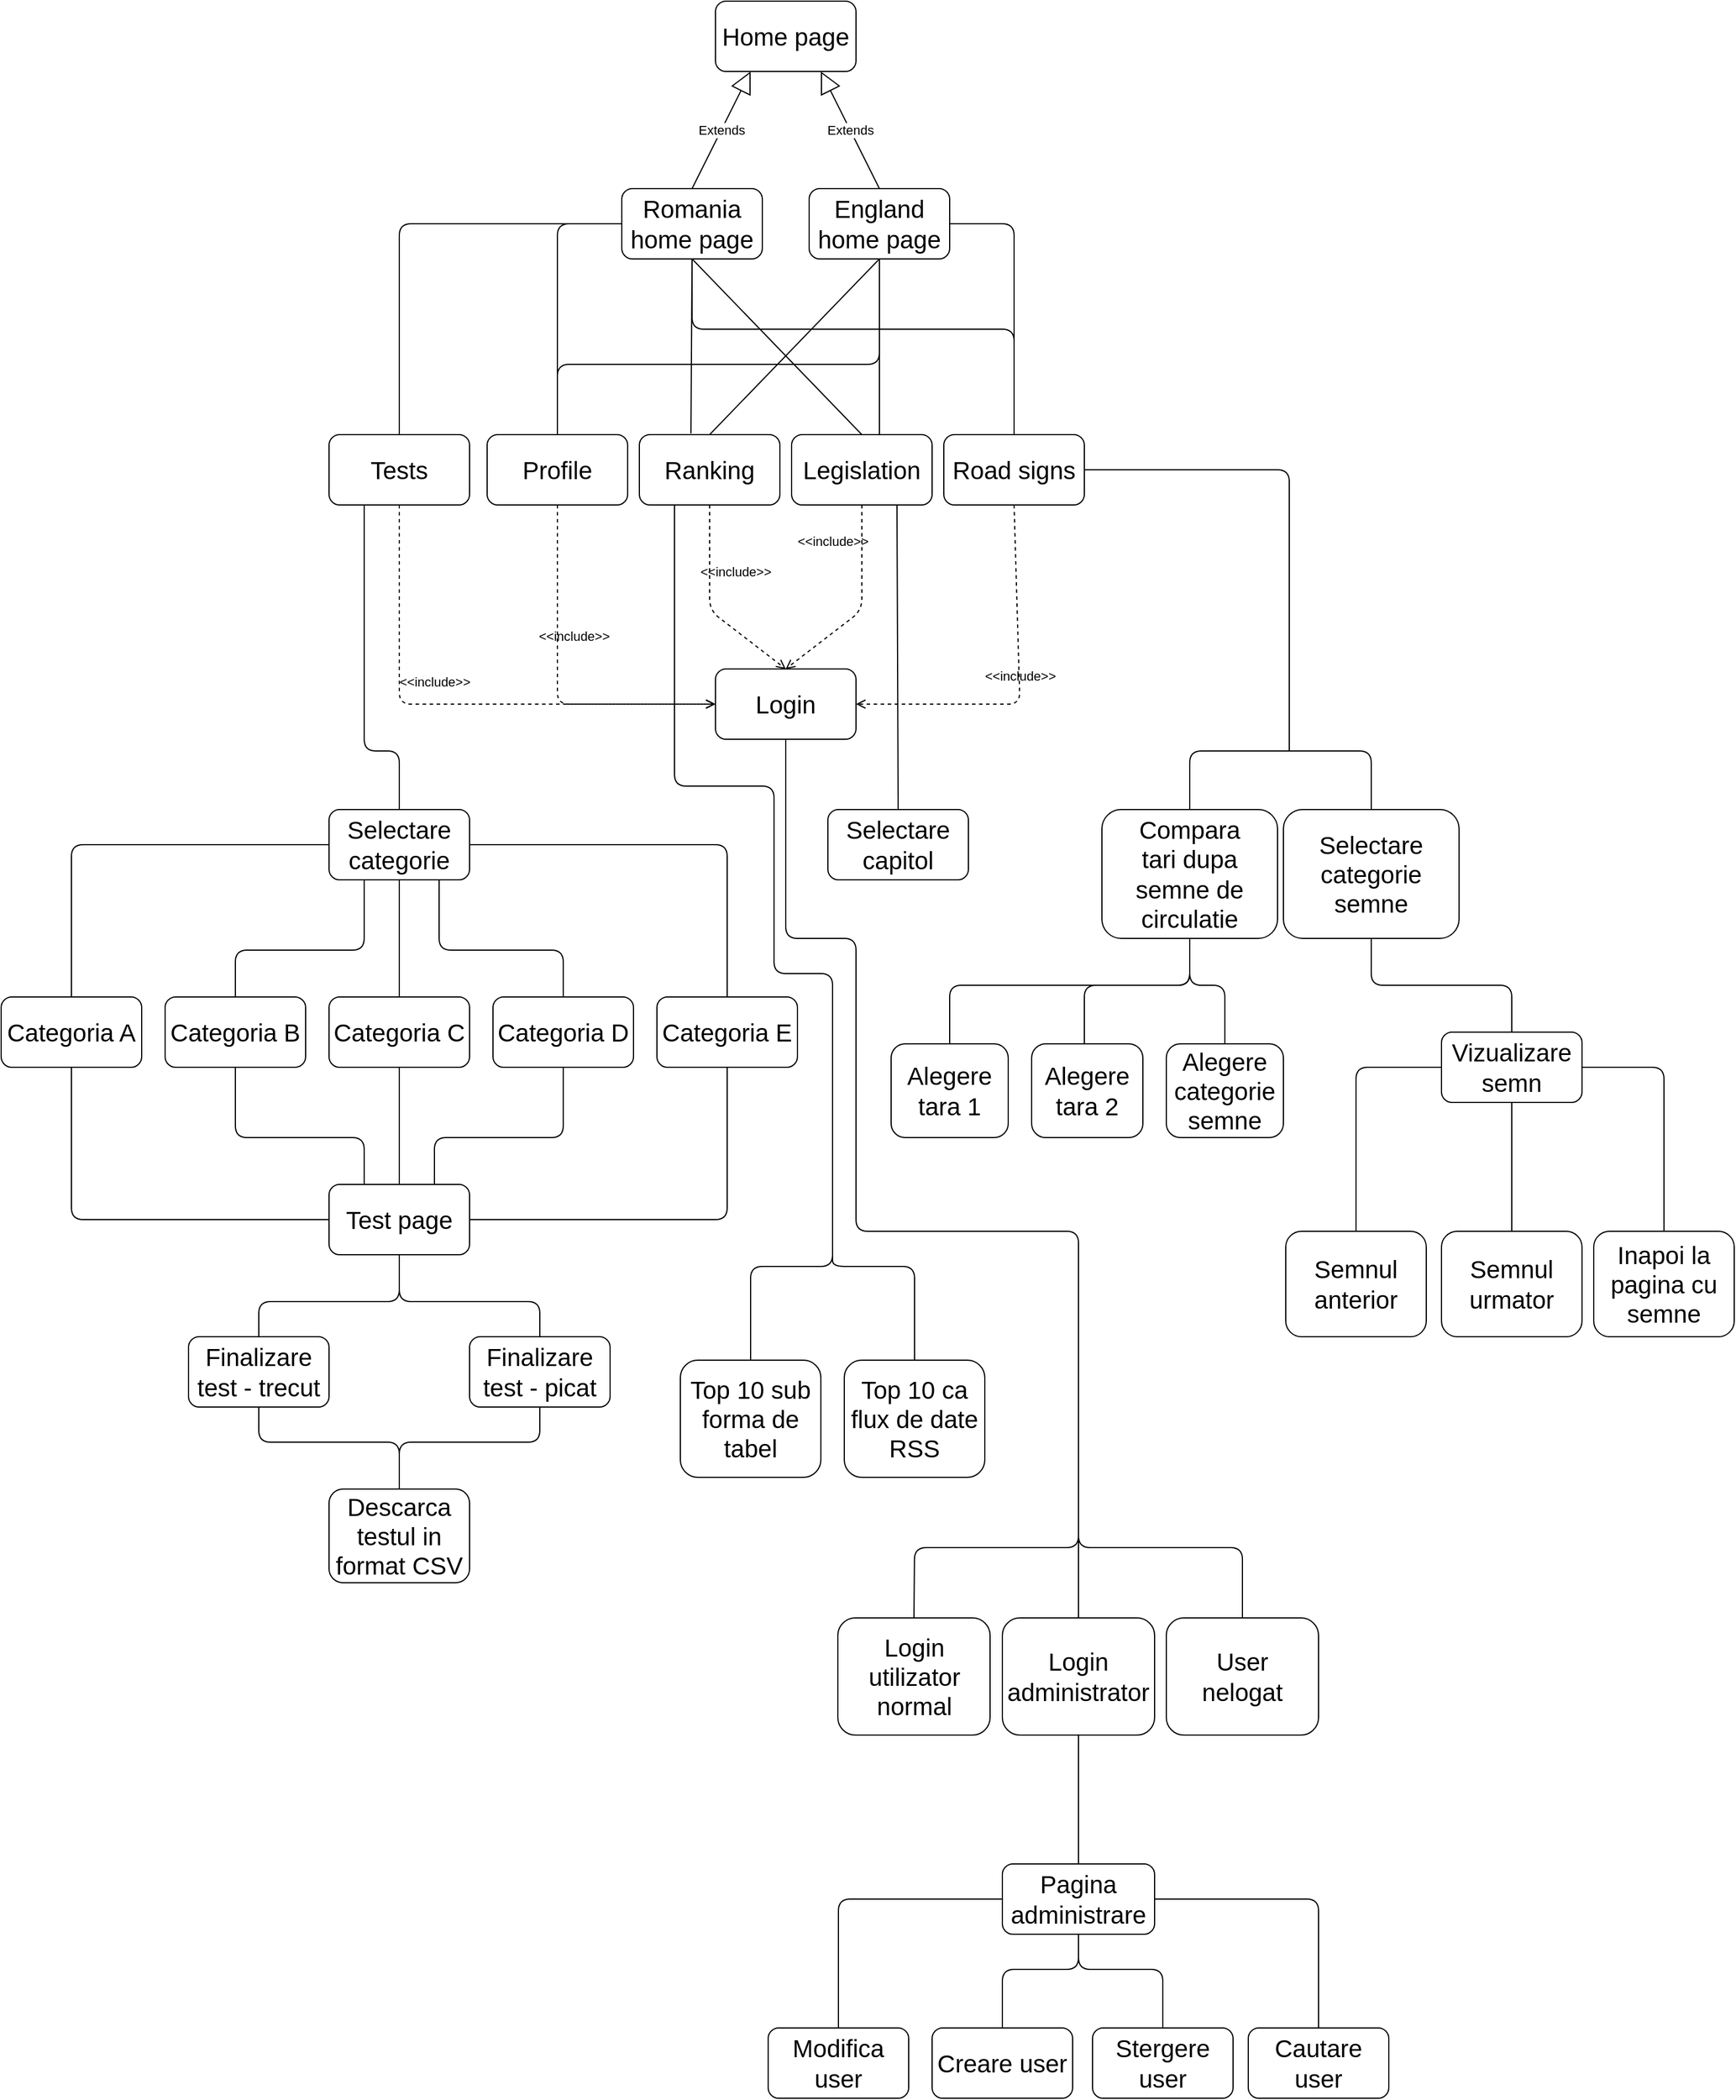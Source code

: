 <mxfile version="13.1.14" type="device"><diagram id="kh-dScv_nQ3Fodbb9dzJ" name="Page-1"><mxGraphModel dx="3671" dy="1426" grid="1" gridSize="10" guides="1" tooltips="1" connect="1" arrows="1" fold="1" page="1" pageScale="1" pageWidth="827" pageHeight="1169" math="0" shadow="0"><root><mxCell id="0"/><mxCell id="1" parent="0"/><mxCell id="z0OUiCu1soMq5mdRJ44N-1" value="&lt;font style=&quot;font-size: 21px&quot;&gt;Home page&lt;/font&gt;" style="rounded=1;whiteSpace=wrap;html=1;" vertex="1" parent="1"><mxGeometry x="340" y="360" width="120" height="60" as="geometry"/></mxCell><mxCell id="z0OUiCu1soMq5mdRJ44N-2" value="Extends" style="endArrow=block;endSize=16;endFill=0;html=1;entryX=0.25;entryY=1;entryDx=0;entryDy=0;" edge="1" parent="1" target="z0OUiCu1soMq5mdRJ44N-1"><mxGeometry width="160" relative="1" as="geometry"><mxPoint x="320" y="520" as="sourcePoint"/><mxPoint x="360" y="520" as="targetPoint"/></mxGeometry></mxCell><mxCell id="z0OUiCu1soMq5mdRJ44N-3" value="Extends" style="endArrow=block;endSize=16;endFill=0;html=1;entryX=0.75;entryY=1;entryDx=0;entryDy=0;" edge="1" parent="1" target="z0OUiCu1soMq5mdRJ44N-1"><mxGeometry width="160" relative="1" as="geometry"><mxPoint x="480" y="520" as="sourcePoint"/><mxPoint x="560" y="430" as="targetPoint"/></mxGeometry></mxCell><mxCell id="z0OUiCu1soMq5mdRJ44N-4" value="&lt;font style=&quot;font-size: 21px&quot;&gt;Romania home page&lt;/font&gt;" style="rounded=1;whiteSpace=wrap;html=1;" vertex="1" parent="1"><mxGeometry x="260" y="520" width="120" height="60" as="geometry"/></mxCell><mxCell id="z0OUiCu1soMq5mdRJ44N-5" value="&lt;span style=&quot;font-size: 21px&quot;&gt;England home page&lt;/span&gt;" style="rounded=1;whiteSpace=wrap;html=1;" vertex="1" parent="1"><mxGeometry x="420" y="520" width="120" height="60" as="geometry"/></mxCell><mxCell id="z0OUiCu1soMq5mdRJ44N-6" value="&lt;font style=&quot;font-size: 21px&quot;&gt;Legislation&lt;br&gt;&lt;/font&gt;" style="rounded=1;whiteSpace=wrap;html=1;" vertex="1" parent="1"><mxGeometry x="405" y="730" width="120" height="60" as="geometry"/></mxCell><mxCell id="z0OUiCu1soMq5mdRJ44N-7" value="&lt;font style=&quot;font-size: 21px&quot;&gt;Road signs&lt;br&gt;&lt;/font&gt;" style="rounded=1;whiteSpace=wrap;html=1;" vertex="1" parent="1"><mxGeometry x="535" y="730" width="120" height="60" as="geometry"/></mxCell><mxCell id="z0OUiCu1soMq5mdRJ44N-8" value="&lt;font style=&quot;font-size: 21px&quot;&gt;Tests&lt;br&gt;&lt;/font&gt;" style="rounded=1;whiteSpace=wrap;html=1;" vertex="1" parent="1"><mxGeometry x="10" y="730" width="120" height="60" as="geometry"/></mxCell><mxCell id="z0OUiCu1soMq5mdRJ44N-9" value="&lt;font style=&quot;font-size: 21px&quot;&gt;Ranking&lt;br&gt;&lt;/font&gt;" style="rounded=1;whiteSpace=wrap;html=1;" vertex="1" parent="1"><mxGeometry x="275" y="730" width="120" height="60" as="geometry"/></mxCell><mxCell id="z0OUiCu1soMq5mdRJ44N-10" value="&lt;font style=&quot;font-size: 21px&quot;&gt;Profile&lt;br&gt;&lt;/font&gt;" style="rounded=1;whiteSpace=wrap;html=1;" vertex="1" parent="1"><mxGeometry x="145" y="730" width="120" height="60" as="geometry"/></mxCell><mxCell id="z0OUiCu1soMq5mdRJ44N-11" value="" style="endArrow=none;html=1;exitX=0.367;exitY=-0.017;exitDx=0;exitDy=0;entryX=0.5;entryY=1;entryDx=0;entryDy=0;exitPerimeter=0;" edge="1" parent="1" source="z0OUiCu1soMq5mdRJ44N-9" target="z0OUiCu1soMq5mdRJ44N-4"><mxGeometry width="50" height="50" relative="1" as="geometry"><mxPoint x="390" y="620" as="sourcePoint"/><mxPoint x="440" y="570" as="targetPoint"/><Array as="points"/></mxGeometry></mxCell><mxCell id="z0OUiCu1soMq5mdRJ44N-12" value="" style="endArrow=none;html=1;exitX=0.5;exitY=0;exitDx=0;exitDy=0;entryX=0;entryY=0.5;entryDx=0;entryDy=0;" edge="1" parent="1" source="z0OUiCu1soMq5mdRJ44N-10" target="z0OUiCu1soMq5mdRJ44N-4"><mxGeometry width="50" height="50" relative="1" as="geometry"><mxPoint x="260" y="675" as="sourcePoint"/><mxPoint x="245" y="585" as="targetPoint"/><Array as="points"><mxPoint x="205" y="550"/></Array></mxGeometry></mxCell><mxCell id="z0OUiCu1soMq5mdRJ44N-13" value="" style="endArrow=none;html=1;exitX=0.5;exitY=0;exitDx=0;exitDy=0;entryX=0.5;entryY=1;entryDx=0;entryDy=0;" edge="1" parent="1" source="z0OUiCu1soMq5mdRJ44N-6" target="z0OUiCu1soMq5mdRJ44N-4"><mxGeometry width="50" height="50" relative="1" as="geometry"><mxPoint x="450" y="670" as="sourcePoint"/><mxPoint x="565" y="580" as="targetPoint"/></mxGeometry></mxCell><mxCell id="z0OUiCu1soMq5mdRJ44N-14" value="" style="endArrow=none;html=1;exitX=0.5;exitY=0;exitDx=0;exitDy=0;entryX=0.5;entryY=1;entryDx=0;entryDy=0;" edge="1" parent="1" source="z0OUiCu1soMq5mdRJ44N-7" target="z0OUiCu1soMq5mdRJ44N-4"><mxGeometry width="50" height="50" relative="1" as="geometry"><mxPoint x="505" y="660" as="sourcePoint"/><mxPoint x="360" y="570" as="targetPoint"/><Array as="points"><mxPoint x="595" y="640"/><mxPoint x="320" y="640"/></Array></mxGeometry></mxCell><mxCell id="z0OUiCu1soMq5mdRJ44N-15" value="" style="endArrow=none;html=1;exitX=0.5;exitY=0;exitDx=0;exitDy=0;entryX=1;entryY=0.5;entryDx=0;entryDy=0;" edge="1" parent="1" source="z0OUiCu1soMq5mdRJ44N-7" target="z0OUiCu1soMq5mdRJ44N-5"><mxGeometry width="50" height="50" relative="1" as="geometry"><mxPoint x="905" y="690" as="sourcePoint"/><mxPoint x="630" y="600" as="targetPoint"/><Array as="points"><mxPoint x="595" y="550"/></Array></mxGeometry></mxCell><mxCell id="z0OUiCu1soMq5mdRJ44N-16" value="" style="endArrow=none;html=1;entryX=0.5;entryY=1;entryDx=0;entryDy=0;" edge="1" parent="1" target="z0OUiCu1soMq5mdRJ44N-5"><mxGeometry width="50" height="50" relative="1" as="geometry"><mxPoint x="480" y="730" as="sourcePoint"/><mxPoint x="550" y="560" as="targetPoint"/></mxGeometry></mxCell><mxCell id="z0OUiCu1soMq5mdRJ44N-17" value="" style="endArrow=none;html=1;exitX=0.5;exitY=1;exitDx=0;exitDy=0;entryX=0.5;entryY=0;entryDx=0;entryDy=0;" edge="1" parent="1" source="z0OUiCu1soMq5mdRJ44N-5" target="z0OUiCu1soMq5mdRJ44N-9"><mxGeometry width="50" height="50" relative="1" as="geometry"><mxPoint x="640" y="660" as="sourcePoint"/><mxPoint x="655" y="570" as="targetPoint"/></mxGeometry></mxCell><mxCell id="z0OUiCu1soMq5mdRJ44N-18" value="" style="endArrow=none;html=1;exitX=0.5;exitY=1;exitDx=0;exitDy=0;entryX=0.5;entryY=0;entryDx=0;entryDy=0;" edge="1" parent="1" source="z0OUiCu1soMq5mdRJ44N-5" target="z0OUiCu1soMq5mdRJ44N-10"><mxGeometry width="50" height="50" relative="1" as="geometry"><mxPoint x="444.96" y="585" as="sourcePoint"/><mxPoint x="290" y="675" as="targetPoint"/><Array as="points"><mxPoint x="480" y="670"/><mxPoint x="205" y="670"/></Array></mxGeometry></mxCell><mxCell id="z0OUiCu1soMq5mdRJ44N-19" value="" style="endArrow=none;html=1;exitX=0.5;exitY=0;exitDx=0;exitDy=0;entryX=0;entryY=0.5;entryDx=0;entryDy=0;" edge="1" parent="1" source="z0OUiCu1soMq5mdRJ44N-8" target="z0OUiCu1soMq5mdRJ44N-4"><mxGeometry width="50" height="50" relative="1" as="geometry"><mxPoint x="390" y="520" as="sourcePoint"/><mxPoint x="440" y="470" as="targetPoint"/><Array as="points"><mxPoint x="70" y="550"/></Array></mxGeometry></mxCell><mxCell id="z0OUiCu1soMq5mdRJ44N-20" value="&amp;lt;&amp;lt;include&amp;gt;&amp;gt;" style="edgeStyle=none;html=1;endArrow=open;verticalAlign=bottom;dashed=1;labelBackgroundColor=none;exitX=0.5;exitY=1;exitDx=0;exitDy=0;entryX=0.5;entryY=0;entryDx=0;entryDy=0;" edge="1" parent="1" source="z0OUiCu1soMq5mdRJ44N-9" target="z0OUiCu1soMq5mdRJ44N-21"><mxGeometry x="-0.231" y="22" width="160" relative="1" as="geometry"><mxPoint x="300" y="1060" as="sourcePoint"/><mxPoint x="370" y="910" as="targetPoint"/><Array as="points"><mxPoint x="335" y="880"/></Array><mxPoint as="offset"/></mxGeometry></mxCell><mxCell id="z0OUiCu1soMq5mdRJ44N-21" value="&lt;font style=&quot;font-size: 21px&quot;&gt;Login&lt;br&gt;&lt;/font&gt;" style="rounded=1;whiteSpace=wrap;html=1;" vertex="1" parent="1"><mxGeometry x="340" y="930" width="120" height="60" as="geometry"/></mxCell><mxCell id="z0OUiCu1soMq5mdRJ44N-22" value="&amp;lt;&amp;lt;include&amp;gt;&amp;gt;" style="edgeStyle=none;html=1;endArrow=open;verticalAlign=bottom;dashed=1;labelBackgroundColor=none;exitX=0.5;exitY=1;exitDx=0;exitDy=0;entryX=0;entryY=0.5;entryDx=0;entryDy=0;" edge="1" parent="1" source="z0OUiCu1soMq5mdRJ44N-10" target="z0OUiCu1soMq5mdRJ44N-21"><mxGeometry x="-0.207" y="14" width="160" relative="1" as="geometry"><mxPoint x="250" y="800" as="sourcePoint"/><mxPoint x="370" y="920" as="targetPoint"/><Array as="points"><mxPoint x="205" y="960"/></Array><mxPoint as="offset"/></mxGeometry></mxCell><mxCell id="z0OUiCu1soMq5mdRJ44N-23" value="&amp;lt;&amp;lt;include&amp;gt;&amp;gt;" style="edgeStyle=none;html=1;endArrow=open;verticalAlign=bottom;dashed=1;labelBackgroundColor=none;exitX=0.5;exitY=1;exitDx=0;exitDy=0;entryX=0;entryY=0.5;entryDx=0;entryDy=0;" edge="1" parent="1" source="z0OUiCu1soMq5mdRJ44N-8" target="z0OUiCu1soMq5mdRJ44N-21"><mxGeometry x="-0.273" y="30" width="160" relative="1" as="geometry"><mxPoint x="110" y="800" as="sourcePoint"/><mxPoint x="175" y="930" as="targetPoint"/><Array as="points"><mxPoint x="70" y="960"/></Array><mxPoint as="offset"/></mxGeometry></mxCell><mxCell id="z0OUiCu1soMq5mdRJ44N-24" value="&amp;lt;&amp;lt;include&amp;gt;&amp;gt;" style="edgeStyle=none;html=1;endArrow=open;verticalAlign=bottom;dashed=1;labelBackgroundColor=none;exitX=0.5;exitY=1;exitDx=0;exitDy=0;entryX=0.5;entryY=0;entryDx=0;entryDy=0;" edge="1" parent="1" source="z0OUiCu1soMq5mdRJ44N-6" target="z0OUiCu1soMq5mdRJ44N-21"><mxGeometry x="0.046" y="-56" width="160" relative="1" as="geometry"><mxPoint x="470" y="790" as="sourcePoint"/><mxPoint x="535" y="920" as="targetPoint"/><Array as="points"><mxPoint x="465" y="880"/></Array><mxPoint x="9" y="-6" as="offset"/></mxGeometry></mxCell><mxCell id="z0OUiCu1soMq5mdRJ44N-25" value="&amp;lt;&amp;lt;include&amp;gt;&amp;gt;" style="edgeStyle=none;html=1;endArrow=open;verticalAlign=bottom;dashed=1;labelBackgroundColor=none;exitX=0.5;exitY=1;exitDx=0;exitDy=0;entryX=1;entryY=0.5;entryDx=0;entryDy=0;" edge="1" parent="1" source="z0OUiCu1soMq5mdRJ44N-7" target="z0OUiCu1soMq5mdRJ44N-21"><mxGeometry width="160" relative="1" as="geometry"><mxPoint x="610" y="790" as="sourcePoint"/><mxPoint x="675" y="920" as="targetPoint"/><Array as="points"><mxPoint x="600" y="960"/></Array></mxGeometry></mxCell><mxCell id="z0OUiCu1soMq5mdRJ44N-26" value="" style="endArrow=none;html=1;entryX=0.25;entryY=1;entryDx=0;entryDy=0;exitX=0.5;exitY=0;exitDx=0;exitDy=0;" edge="1" parent="1" source="z0OUiCu1soMq5mdRJ44N-27" target="z0OUiCu1soMq5mdRJ44N-8"><mxGeometry width="50" height="50" relative="1" as="geometry"><mxPoint x="40" y="1054" as="sourcePoint"/><mxPoint x="80" y="820" as="targetPoint"/><Array as="points"><mxPoint x="70" y="1000"/><mxPoint x="40" y="1000"/></Array></mxGeometry></mxCell><mxCell id="z0OUiCu1soMq5mdRJ44N-27" value="&lt;font style=&quot;font-size: 21px&quot;&gt;Selectare categorie&lt;br&gt;&lt;/font&gt;" style="rounded=1;whiteSpace=wrap;html=1;" vertex="1" parent="1"><mxGeometry x="10" y="1050" width="120" height="60" as="geometry"/></mxCell><mxCell id="z0OUiCu1soMq5mdRJ44N-28" value="&lt;font style=&quot;font-size: 21px&quot;&gt;Categoria A&lt;br&gt;&lt;/font&gt;" style="rounded=1;whiteSpace=wrap;html=1;" vertex="1" parent="1"><mxGeometry x="-270" y="1210" width="120" height="60" as="geometry"/></mxCell><mxCell id="z0OUiCu1soMq5mdRJ44N-29" value="&lt;font style=&quot;font-size: 21px&quot;&gt;Categoria B&lt;br&gt;&lt;/font&gt;" style="rounded=1;whiteSpace=wrap;html=1;" vertex="1" parent="1"><mxGeometry x="-130" y="1210" width="120" height="60" as="geometry"/></mxCell><mxCell id="z0OUiCu1soMq5mdRJ44N-30" value="&lt;font style=&quot;font-size: 21px&quot;&gt;Categoria C&lt;br&gt;&lt;/font&gt;" style="rounded=1;whiteSpace=wrap;html=1;" vertex="1" parent="1"><mxGeometry x="10" y="1210" width="120" height="60" as="geometry"/></mxCell><mxCell id="z0OUiCu1soMq5mdRJ44N-31" value="&lt;font style=&quot;font-size: 21px&quot;&gt;Categoria D&lt;br&gt;&lt;/font&gt;" style="rounded=1;whiteSpace=wrap;html=1;" vertex="1" parent="1"><mxGeometry x="150" y="1210" width="120" height="60" as="geometry"/></mxCell><mxCell id="z0OUiCu1soMq5mdRJ44N-32" value="&lt;font style=&quot;font-size: 21px&quot;&gt;Categoria E&lt;br&gt;&lt;/font&gt;" style="rounded=1;whiteSpace=wrap;html=1;" vertex="1" parent="1"><mxGeometry x="290" y="1210" width="120" height="60" as="geometry"/></mxCell><mxCell id="z0OUiCu1soMq5mdRJ44N-33" value="" style="endArrow=none;html=1;entryX=0;entryY=0.5;entryDx=0;entryDy=0;exitX=0.5;exitY=0;exitDx=0;exitDy=0;" edge="1" parent="1" source="z0OUiCu1soMq5mdRJ44N-28" target="z0OUiCu1soMq5mdRJ44N-27"><mxGeometry width="50" height="50" relative="1" as="geometry"><mxPoint x="-80" y="1120" as="sourcePoint"/><mxPoint x="-30" y="1070" as="targetPoint"/><Array as="points"><mxPoint x="-210" y="1080"/></Array></mxGeometry></mxCell><mxCell id="z0OUiCu1soMq5mdRJ44N-34" value="" style="endArrow=none;html=1;exitX=1;exitY=0.5;exitDx=0;exitDy=0;entryX=0.5;entryY=0;entryDx=0;entryDy=0;" edge="1" parent="1" source="z0OUiCu1soMq5mdRJ44N-27" target="z0OUiCu1soMq5mdRJ44N-32"><mxGeometry width="50" height="50" relative="1" as="geometry"><mxPoint x="250" y="1170" as="sourcePoint"/><mxPoint x="300" y="1120" as="targetPoint"/><Array as="points"><mxPoint x="350" y="1080"/></Array></mxGeometry></mxCell><mxCell id="z0OUiCu1soMq5mdRJ44N-35" value="" style="endArrow=none;html=1;" edge="1" parent="1"><mxGeometry width="50" height="50" relative="1" as="geometry"><mxPoint x="210" y="1210" as="sourcePoint"/><mxPoint x="104" y="1110" as="targetPoint"/><Array as="points"><mxPoint x="210" y="1170"/><mxPoint x="104" y="1170"/></Array></mxGeometry></mxCell><mxCell id="z0OUiCu1soMq5mdRJ44N-36" value="" style="endArrow=none;html=1;entryX=0.25;entryY=1;entryDx=0;entryDy=0;exitX=0.5;exitY=0;exitDx=0;exitDy=0;" edge="1" parent="1" source="z0OUiCu1soMq5mdRJ44N-29" target="z0OUiCu1soMq5mdRJ44N-27"><mxGeometry width="50" height="50" relative="1" as="geometry"><mxPoint x="10" y="1210" as="sourcePoint"/><mxPoint x="-97.692" y="1110" as="targetPoint"/><Array as="points"><mxPoint x="-70" y="1170"/><mxPoint x="40" y="1170"/></Array></mxGeometry></mxCell><mxCell id="z0OUiCu1soMq5mdRJ44N-37" value="" style="endArrow=none;html=1;entryX=0.5;entryY=1;entryDx=0;entryDy=0;exitX=0.5;exitY=0;exitDx=0;exitDy=0;" edge="1" parent="1" source="z0OUiCu1soMq5mdRJ44N-30" target="z0OUiCu1soMq5mdRJ44N-27"><mxGeometry width="50" height="50" relative="1" as="geometry"><mxPoint x="-60" y="1220" as="sourcePoint"/><mxPoint x="50" y="1120" as="targetPoint"/></mxGeometry></mxCell><mxCell id="z0OUiCu1soMq5mdRJ44N-38" value="&lt;font style=&quot;font-size: 21px&quot;&gt;Test page&lt;br&gt;&lt;/font&gt;" style="rounded=1;whiteSpace=wrap;html=1;" vertex="1" parent="1"><mxGeometry x="10" y="1370" width="120" height="60" as="geometry"/></mxCell><mxCell id="z0OUiCu1soMq5mdRJ44N-39" value="" style="endArrow=none;html=1;entryX=0.5;entryY=1;entryDx=0;entryDy=0;exitX=0;exitY=0.5;exitDx=0;exitDy=0;" edge="1" parent="1" source="z0OUiCu1soMq5mdRJ44N-38" target="z0OUiCu1soMq5mdRJ44N-28"><mxGeometry width="50" height="50" relative="1" as="geometry"><mxPoint x="250" y="1370" as="sourcePoint"/><mxPoint x="300" y="1320" as="targetPoint"/><Array as="points"><mxPoint x="-210" y="1400"/></Array></mxGeometry></mxCell><mxCell id="z0OUiCu1soMq5mdRJ44N-40" value="" style="endArrow=none;html=1;exitX=1;exitY=0.5;exitDx=0;exitDy=0;entryX=0.5;entryY=1;entryDx=0;entryDy=0;" edge="1" parent="1" source="z0OUiCu1soMq5mdRJ44N-38" target="z0OUiCu1soMq5mdRJ44N-32"><mxGeometry width="50" height="50" relative="1" as="geometry"><mxPoint x="250" y="1370" as="sourcePoint"/><mxPoint x="300" y="1320" as="targetPoint"/><Array as="points"><mxPoint x="350" y="1400"/></Array></mxGeometry></mxCell><mxCell id="z0OUiCu1soMq5mdRJ44N-41" value="" style="endArrow=none;html=1;exitX=0.75;exitY=0;exitDx=0;exitDy=0;entryX=0.5;entryY=1;entryDx=0;entryDy=0;" edge="1" parent="1" source="z0OUiCu1soMq5mdRJ44N-38" target="z0OUiCu1soMq5mdRJ44N-31"><mxGeometry width="50" height="50" relative="1" as="geometry"><mxPoint x="140" y="1410" as="sourcePoint"/><mxPoint x="360" y="1280" as="targetPoint"/><Array as="points"><mxPoint x="100" y="1330"/><mxPoint x="210" y="1330"/></Array></mxGeometry></mxCell><mxCell id="z0OUiCu1soMq5mdRJ44N-42" value="" style="endArrow=none;html=1;exitX=0.5;exitY=1;exitDx=0;exitDy=0;entryX=0.25;entryY=0;entryDx=0;entryDy=0;" edge="1" parent="1" source="z0OUiCu1soMq5mdRJ44N-29" target="z0OUiCu1soMq5mdRJ44N-38"><mxGeometry width="50" height="50" relative="1" as="geometry"><mxPoint x="250" y="1370" as="sourcePoint"/><mxPoint x="300" y="1320" as="targetPoint"/><Array as="points"><mxPoint x="-70" y="1330"/><mxPoint x="40" y="1330"/></Array></mxGeometry></mxCell><mxCell id="z0OUiCu1soMq5mdRJ44N-43" value="" style="endArrow=none;html=1;entryX=0.5;entryY=1;entryDx=0;entryDy=0;exitX=0.5;exitY=0;exitDx=0;exitDy=0;" edge="1" parent="1" source="z0OUiCu1soMq5mdRJ44N-38" target="z0OUiCu1soMq5mdRJ44N-30"><mxGeometry width="50" height="50" relative="1" as="geometry"><mxPoint x="45" y="1330" as="sourcePoint"/><mxPoint x="95" y="1280" as="targetPoint"/></mxGeometry></mxCell><mxCell id="z0OUiCu1soMq5mdRJ44N-44" value="&lt;font style=&quot;font-size: 21px&quot;&gt;Finalizare test - trecut&lt;br&gt;&lt;/font&gt;" style="rounded=1;whiteSpace=wrap;html=1;" vertex="1" parent="1"><mxGeometry x="-110" y="1500" width="120" height="60" as="geometry"/></mxCell><mxCell id="z0OUiCu1soMq5mdRJ44N-45" value="&lt;font style=&quot;font-size: 21px&quot;&gt;Finalizare test - picat&lt;br&gt;&lt;/font&gt;" style="rounded=1;whiteSpace=wrap;html=1;" vertex="1" parent="1"><mxGeometry x="130" y="1500" width="120" height="60" as="geometry"/></mxCell><mxCell id="z0OUiCu1soMq5mdRJ44N-46" value="" style="endArrow=none;html=1;entryX=0.5;entryY=1;entryDx=0;entryDy=0;" edge="1" parent="1" target="z0OUiCu1soMq5mdRJ44N-38"><mxGeometry width="50" height="50" relative="1" as="geometry"><mxPoint x="-50" y="1500" as="sourcePoint"/><mxPoint y="1450" as="targetPoint"/><Array as="points"><mxPoint x="-50" y="1470"/><mxPoint x="70" y="1470"/></Array></mxGeometry></mxCell><mxCell id="z0OUiCu1soMq5mdRJ44N-47" value="" style="endArrow=none;html=1;entryX=0.5;entryY=1;entryDx=0;entryDy=0;exitX=0.5;exitY=0;exitDx=0;exitDy=0;" edge="1" parent="1" source="z0OUiCu1soMq5mdRJ44N-45" target="z0OUiCu1soMq5mdRJ44N-38"><mxGeometry width="50" height="50" relative="1" as="geometry"><mxPoint x="-10" y="1520" as="sourcePoint"/><mxPoint x="110" y="1450" as="targetPoint"/><Array as="points"><mxPoint x="190" y="1470"/><mxPoint x="70" y="1470"/></Array></mxGeometry></mxCell><mxCell id="z0OUiCu1soMq5mdRJ44N-48" value="" style="endArrow=none;html=1;entryX=0.75;entryY=1;entryDx=0;entryDy=0;exitX=0.5;exitY=0;exitDx=0;exitDy=0;" edge="1" parent="1" source="z0OUiCu1soMq5mdRJ44N-50" target="z0OUiCu1soMq5mdRJ44N-6"><mxGeometry width="50" height="50" relative="1" as="geometry"><mxPoint x="495" y="1080" as="sourcePoint"/><mxPoint x="560" y="910" as="targetPoint"/></mxGeometry></mxCell><mxCell id="z0OUiCu1soMq5mdRJ44N-50" value="&lt;font style=&quot;font-size: 21px&quot;&gt;Selectare&lt;br&gt;capitol&lt;br&gt;&lt;/font&gt;" style="rounded=1;whiteSpace=wrap;html=1;" vertex="1" parent="1"><mxGeometry x="436" y="1050" width="120" height="60" as="geometry"/></mxCell><mxCell id="z0OUiCu1soMq5mdRJ44N-51" value="" style="endArrow=none;html=1;entryX=1;entryY=0.5;entryDx=0;entryDy=0;" edge="1" parent="1" target="z0OUiCu1soMq5mdRJ44N-7"><mxGeometry width="50" height="50" relative="1" as="geometry"><mxPoint x="830" y="1000" as="sourcePoint"/><mxPoint x="590" y="960" as="targetPoint"/><Array as="points"><mxPoint x="830" y="870"/><mxPoint x="830" y="760"/></Array></mxGeometry></mxCell><mxCell id="z0OUiCu1soMq5mdRJ44N-52" value="&lt;font style=&quot;font-size: 21px&quot;&gt;Selectare categorie semne&lt;br&gt;&lt;/font&gt;" style="rounded=1;whiteSpace=wrap;html=1;" vertex="1" parent="1"><mxGeometry x="825" y="1050" width="150" height="110" as="geometry"/></mxCell><mxCell id="z0OUiCu1soMq5mdRJ44N-53" value="" style="endArrow=none;html=1;entryX=0.5;entryY=0;entryDx=0;entryDy=0;" edge="1" parent="1" target="z0OUiCu1soMq5mdRJ44N-52"><mxGeometry width="50" height="50" relative="1" as="geometry"><mxPoint x="830" y="1000" as="sourcePoint"/><mxPoint x="810" y="1000" as="targetPoint"/><Array as="points"><mxPoint x="900" y="1000"/></Array></mxGeometry></mxCell><mxCell id="z0OUiCu1soMq5mdRJ44N-54" value="&lt;font style=&quot;font-size: 21px&quot;&gt;Compara&lt;br&gt;tari dupa semne de circulatie&lt;br&gt;&lt;/font&gt;" style="rounded=1;whiteSpace=wrap;html=1;" vertex="1" parent="1"><mxGeometry x="670" y="1050" width="150" height="110" as="geometry"/></mxCell><mxCell id="z0OUiCu1soMq5mdRJ44N-55" value="" style="endArrow=none;html=1;exitX=0.5;exitY=0;exitDx=0;exitDy=0;" edge="1" parent="1" source="z0OUiCu1soMq5mdRJ44N-54"><mxGeometry width="50" height="50" relative="1" as="geometry"><mxPoint x="670" y="1010" as="sourcePoint"/><mxPoint x="830" y="1000" as="targetPoint"/><Array as="points"><mxPoint x="745" y="1000"/></Array></mxGeometry></mxCell><mxCell id="z0OUiCu1soMq5mdRJ44N-56" value="" style="endArrow=none;html=1;entryX=0.5;entryY=1;entryDx=0;entryDy=0;exitX=0.5;exitY=0;exitDx=0;exitDy=0;" edge="1" parent="1" source="z0OUiCu1soMq5mdRJ44N-57" target="z0OUiCu1soMq5mdRJ44N-52"><mxGeometry width="50" height="50" relative="1" as="geometry"><mxPoint x="900" y="1260" as="sourcePoint"/><mxPoint x="800" y="1250" as="targetPoint"/><Array as="points"><mxPoint x="1020" y="1200"/><mxPoint x="900" y="1200"/></Array></mxGeometry></mxCell><mxCell id="z0OUiCu1soMq5mdRJ44N-57" value="&lt;font style=&quot;font-size: 21px&quot;&gt;Vizualizare&lt;br&gt;semn&lt;br&gt;&lt;/font&gt;" style="rounded=1;whiteSpace=wrap;html=1;" vertex="1" parent="1"><mxGeometry x="960" y="1240" width="120" height="60" as="geometry"/></mxCell><mxCell id="z0OUiCu1soMq5mdRJ44N-58" value="&lt;font style=&quot;font-size: 21px&quot;&gt;Semnul&lt;br&gt;anterior&lt;br&gt;&lt;/font&gt;" style="rounded=1;whiteSpace=wrap;html=1;" vertex="1" parent="1"><mxGeometry x="827" y="1410" width="120" height="90" as="geometry"/></mxCell><mxCell id="z0OUiCu1soMq5mdRJ44N-59" value="&lt;font style=&quot;font-size: 21px&quot;&gt;Semnul&lt;br&gt;urmator&lt;br&gt;&lt;/font&gt;" style="rounded=1;whiteSpace=wrap;html=1;" vertex="1" parent="1"><mxGeometry x="960" y="1410" width="120" height="90" as="geometry"/></mxCell><mxCell id="z0OUiCu1soMq5mdRJ44N-60" value="&lt;font style=&quot;font-size: 21px&quot;&gt;Inapoi la pagina cu semne&lt;br&gt;&lt;/font&gt;" style="rounded=1;whiteSpace=wrap;html=1;" vertex="1" parent="1"><mxGeometry x="1090" y="1410" width="120" height="90" as="geometry"/></mxCell><mxCell id="z0OUiCu1soMq5mdRJ44N-61" value="" style="endArrow=none;html=1;entryX=0;entryY=0.5;entryDx=0;entryDy=0;exitX=0.5;exitY=0;exitDx=0;exitDy=0;" edge="1" parent="1" source="z0OUiCu1soMq5mdRJ44N-58" target="z0OUiCu1soMq5mdRJ44N-57"><mxGeometry width="50" height="50" relative="1" as="geometry"><mxPoint x="870" y="1300" as="sourcePoint"/><mxPoint x="920" y="1250" as="targetPoint"/><Array as="points"><mxPoint x="887" y="1270"/></Array></mxGeometry></mxCell><mxCell id="z0OUiCu1soMq5mdRJ44N-62" value="" style="endArrow=none;html=1;entryX=0.5;entryY=1;entryDx=0;entryDy=0;exitX=0.5;exitY=0;exitDx=0;exitDy=0;" edge="1" parent="1" source="z0OUiCu1soMq5mdRJ44N-59" target="z0OUiCu1soMq5mdRJ44N-57"><mxGeometry width="50" height="50" relative="1" as="geometry"><mxPoint x="870" y="1300" as="sourcePoint"/><mxPoint x="920" y="1250" as="targetPoint"/></mxGeometry></mxCell><mxCell id="z0OUiCu1soMq5mdRJ44N-63" value="" style="endArrow=none;html=1;entryX=1;entryY=0.5;entryDx=0;entryDy=0;exitX=0.5;exitY=0;exitDx=0;exitDy=0;" edge="1" parent="1" source="z0OUiCu1soMq5mdRJ44N-60" target="z0OUiCu1soMq5mdRJ44N-57"><mxGeometry width="50" height="50" relative="1" as="geometry"><mxPoint x="870" y="1300" as="sourcePoint"/><mxPoint x="920" y="1250" as="targetPoint"/><Array as="points"><mxPoint x="1150" y="1270"/></Array></mxGeometry></mxCell><mxCell id="z0OUiCu1soMq5mdRJ44N-64" value="&lt;font style=&quot;font-size: 21px&quot;&gt;Alegere tara 1&lt;br&gt;&lt;/font&gt;" style="rounded=1;whiteSpace=wrap;html=1;" vertex="1" parent="1"><mxGeometry x="490" y="1250" width="100" height="80" as="geometry"/></mxCell><mxCell id="z0OUiCu1soMq5mdRJ44N-65" value="&lt;font style=&quot;font-size: 21px&quot;&gt;Alegere tara 2&lt;br&gt;&lt;/font&gt;" style="rounded=1;whiteSpace=wrap;html=1;" vertex="1" parent="1"><mxGeometry x="610" y="1250" width="95" height="80" as="geometry"/></mxCell><mxCell id="z0OUiCu1soMq5mdRJ44N-66" value="&lt;font style=&quot;font-size: 21px&quot;&gt;Alegere categorie&lt;br&gt;semne&lt;br&gt;&lt;/font&gt;" style="rounded=1;whiteSpace=wrap;html=1;" vertex="1" parent="1"><mxGeometry x="725" y="1250" width="100" height="80" as="geometry"/></mxCell><mxCell id="z0OUiCu1soMq5mdRJ44N-67" value="" style="endArrow=none;html=1;entryX=0.5;entryY=1;entryDx=0;entryDy=0;exitX=0.5;exitY=0;exitDx=0;exitDy=0;" edge="1" parent="1" source="z0OUiCu1soMq5mdRJ44N-66" target="z0OUiCu1soMq5mdRJ44N-54"><mxGeometry width="50" height="50" relative="1" as="geometry"><mxPoint x="725" y="1219" as="sourcePoint"/><mxPoint x="775" y="1169" as="targetPoint"/><Array as="points"><mxPoint x="775" y="1200"/><mxPoint x="745" y="1200"/></Array></mxGeometry></mxCell><mxCell id="z0OUiCu1soMq5mdRJ44N-68" value="" style="endArrow=none;html=1;entryX=0.5;entryY=1;entryDx=0;entryDy=0;" edge="1" parent="1" target="z0OUiCu1soMq5mdRJ44N-54"><mxGeometry width="50" height="50" relative="1" as="geometry"><mxPoint x="655" y="1250" as="sourcePoint"/><mxPoint x="705" y="1200" as="targetPoint"/><Array as="points"><mxPoint x="655" y="1200"/><mxPoint x="745" y="1200"/></Array></mxGeometry></mxCell><mxCell id="z0OUiCu1soMq5mdRJ44N-69" value="" style="endArrow=none;html=1;exitX=0.5;exitY=0;exitDx=0;exitDy=0;entryX=0.5;entryY=1;entryDx=0;entryDy=0;" edge="1" parent="1" source="z0OUiCu1soMq5mdRJ44N-64" target="z0OUiCu1soMq5mdRJ44N-54"><mxGeometry width="50" height="50" relative="1" as="geometry"><mxPoint x="535" y="1220" as="sourcePoint"/><mxPoint x="585" y="1200" as="targetPoint"/><Array as="points"><mxPoint x="540" y="1200"/><mxPoint x="745" y="1200"/></Array></mxGeometry></mxCell><mxCell id="z0OUiCu1soMq5mdRJ44N-70" value="" style="endArrow=none;html=1;entryX=0.25;entryY=1;entryDx=0;entryDy=0;" edge="1" parent="1" target="z0OUiCu1soMq5mdRJ44N-9"><mxGeometry width="50" height="50" relative="1" as="geometry"><mxPoint x="440" y="1410" as="sourcePoint"/><mxPoint x="450" y="920" as="targetPoint"/><Array as="points"><mxPoint x="440" y="1190"/><mxPoint x="390" y="1190"/><mxPoint x="390" y="1030"/><mxPoint x="305" y="1030"/></Array></mxGeometry></mxCell><mxCell id="z0OUiCu1soMq5mdRJ44N-71" value="&lt;font style=&quot;font-size: 21px&quot;&gt;Top 10 sub forma de tabel&lt;br&gt;&lt;/font&gt;" style="rounded=1;whiteSpace=wrap;html=1;" vertex="1" parent="1"><mxGeometry x="310" y="1520" width="120" height="100" as="geometry"/></mxCell><mxCell id="z0OUiCu1soMq5mdRJ44N-72" value="&lt;font style=&quot;font-size: 21px&quot;&gt;Top 10 ca flux de date RSS&lt;br&gt;&lt;/font&gt;" style="rounded=1;whiteSpace=wrap;html=1;" vertex="1" parent="1"><mxGeometry x="450" y="1520" width="120" height="100" as="geometry"/></mxCell><mxCell id="z0OUiCu1soMq5mdRJ44N-73" value="" style="endArrow=none;html=1;exitX=0.5;exitY=0;exitDx=0;exitDy=0;" edge="1" parent="1" source="z0OUiCu1soMq5mdRJ44N-71"><mxGeometry width="50" height="50" relative="1" as="geometry"><mxPoint x="370" y="1500" as="sourcePoint"/><mxPoint x="440" y="1410" as="targetPoint"/><Array as="points"><mxPoint x="370" y="1440"/><mxPoint x="440" y="1440"/></Array></mxGeometry></mxCell><mxCell id="z0OUiCu1soMq5mdRJ44N-74" value="" style="endArrow=none;html=1;exitX=0.5;exitY=0;exitDx=0;exitDy=0;" edge="1" parent="1" source="z0OUiCu1soMq5mdRJ44N-72"><mxGeometry width="50" height="50" relative="1" as="geometry"><mxPoint x="540" y="1520" as="sourcePoint"/><mxPoint x="440" y="1430" as="targetPoint"/><Array as="points"><mxPoint x="510" y="1440"/><mxPoint x="440" y="1440"/></Array></mxGeometry></mxCell><mxCell id="z0OUiCu1soMq5mdRJ44N-76" value="" style="endArrow=none;html=1;entryX=0.5;entryY=1;entryDx=0;entryDy=0;" edge="1" parent="1" target="z0OUiCu1soMq5mdRJ44N-21"><mxGeometry width="50" height="50" relative="1" as="geometry"><mxPoint x="650" y="1630" as="sourcePoint"/><mxPoint x="660" y="1290" as="targetPoint"/><Array as="points"><mxPoint x="650" y="1410"/><mxPoint x="460" y="1410"/><mxPoint x="460" y="1160"/><mxPoint x="400" y="1160"/></Array></mxGeometry></mxCell><mxCell id="z0OUiCu1soMq5mdRJ44N-77" value="&lt;font style=&quot;font-size: 21px&quot;&gt;Login utilizator normal&lt;br&gt;&lt;/font&gt;" style="rounded=1;whiteSpace=wrap;html=1;" vertex="1" parent="1"><mxGeometry x="444.5" y="1740" width="130" height="100" as="geometry"/></mxCell><mxCell id="z0OUiCu1soMq5mdRJ44N-78" value="&lt;font style=&quot;font-size: 21px&quot;&gt;Login&lt;br&gt;administrator&lt;br&gt;&lt;/font&gt;" style="rounded=1;whiteSpace=wrap;html=1;" vertex="1" parent="1"><mxGeometry x="585" y="1740" width="130" height="100" as="geometry"/></mxCell><mxCell id="z0OUiCu1soMq5mdRJ44N-79" value="&lt;font style=&quot;font-size: 21px&quot;&gt;User&lt;br&gt;nelogat&lt;br&gt;&lt;/font&gt;" style="rounded=1;whiteSpace=wrap;html=1;" vertex="1" parent="1"><mxGeometry x="725" y="1740" width="130" height="100" as="geometry"/></mxCell><mxCell id="z0OUiCu1soMq5mdRJ44N-80" value="" style="endArrow=none;html=1;exitX=0.5;exitY=0;exitDx=0;exitDy=0;" edge="1" parent="1" source="z0OUiCu1soMq5mdRJ44N-77"><mxGeometry width="50" height="50" relative="1" as="geometry"><mxPoint x="550" y="1660" as="sourcePoint"/><mxPoint x="650" y="1620" as="targetPoint"/><Array as="points"><mxPoint x="510" y="1680"/><mxPoint x="650" y="1680"/></Array></mxGeometry></mxCell><mxCell id="z0OUiCu1soMq5mdRJ44N-82" value="" style="endArrow=none;html=1;entryX=0.5;entryY=0;entryDx=0;entryDy=0;" edge="1" parent="1" target="z0OUiCu1soMq5mdRJ44N-79"><mxGeometry width="50" height="50" relative="1" as="geometry"><mxPoint x="650" y="1660" as="sourcePoint"/><mxPoint x="580" y="1570" as="targetPoint"/><Array as="points"><mxPoint x="650" y="1680"/><mxPoint x="790" y="1680"/></Array></mxGeometry></mxCell><mxCell id="z0OUiCu1soMq5mdRJ44N-83" value="" style="endArrow=none;html=1;exitX=0.5;exitY=0;exitDx=0;exitDy=0;" edge="1" parent="1" source="z0OUiCu1soMq5mdRJ44N-78"><mxGeometry width="50" height="50" relative="1" as="geometry"><mxPoint x="640" y="1680" as="sourcePoint"/><mxPoint x="650" y="1640" as="targetPoint"/></mxGeometry></mxCell><mxCell id="z0OUiCu1soMq5mdRJ44N-85" value="&lt;font style=&quot;font-size: 21px&quot;&gt;Pagina administrare&lt;br&gt;&lt;/font&gt;" style="rounded=1;whiteSpace=wrap;html=1;" vertex="1" parent="1"><mxGeometry x="585" y="1950" width="130" height="60" as="geometry"/></mxCell><mxCell id="z0OUiCu1soMq5mdRJ44N-86" value="" style="endArrow=none;html=1;entryX=0.5;entryY=1;entryDx=0;entryDy=0;exitX=0.5;exitY=0;exitDx=0;exitDy=0;" edge="1" parent="1" source="z0OUiCu1soMq5mdRJ44N-85" target="z0OUiCu1soMq5mdRJ44N-78"><mxGeometry width="50" height="50" relative="1" as="geometry"><mxPoint x="630" y="1940" as="sourcePoint"/><mxPoint x="680" y="1890" as="targetPoint"/></mxGeometry></mxCell><mxCell id="z0OUiCu1soMq5mdRJ44N-87" value="&lt;font style=&quot;font-size: 21px&quot;&gt;Modifica user&lt;br&gt;&lt;/font&gt;" style="rounded=1;whiteSpace=wrap;html=1;" vertex="1" parent="1"><mxGeometry x="385" y="2090" width="120" height="60" as="geometry"/></mxCell><mxCell id="z0OUiCu1soMq5mdRJ44N-89" value="&lt;font style=&quot;font-size: 21px&quot;&gt;Descarca testul in format CSV&lt;br&gt;&lt;/font&gt;" style="rounded=1;whiteSpace=wrap;html=1;" vertex="1" parent="1"><mxGeometry x="10" y="1630" width="120" height="80" as="geometry"/></mxCell><mxCell id="z0OUiCu1soMq5mdRJ44N-90" value="" style="endArrow=none;html=1;exitX=0.5;exitY=0;exitDx=0;exitDy=0;entryX=0.5;entryY=1;entryDx=0;entryDy=0;" edge="1" parent="1" source="z0OUiCu1soMq5mdRJ44N-89" target="z0OUiCu1soMq5mdRJ44N-45"><mxGeometry width="50" height="50" relative="1" as="geometry"><mxPoint x="60" y="1590" as="sourcePoint"/><mxPoint x="110" y="1540" as="targetPoint"/><Array as="points"><mxPoint x="70" y="1590"/><mxPoint x="190" y="1590"/></Array></mxGeometry></mxCell><mxCell id="z0OUiCu1soMq5mdRJ44N-91" value="" style="endArrow=none;html=1;entryX=0.5;entryY=1;entryDx=0;entryDy=0;" edge="1" parent="1" target="z0OUiCu1soMq5mdRJ44N-44"><mxGeometry width="50" height="50" relative="1" as="geometry"><mxPoint x="70" y="1630" as="sourcePoint"/><mxPoint x="110" y="1610" as="targetPoint"/><Array as="points"><mxPoint x="70" y="1590"/><mxPoint x="-50" y="1590"/></Array></mxGeometry></mxCell><mxCell id="z0OUiCu1soMq5mdRJ44N-92" value="&lt;font style=&quot;font-size: 21px&quot;&gt;Creare user&lt;br&gt;&lt;/font&gt;" style="rounded=1;whiteSpace=wrap;html=1;" vertex="1" parent="1"><mxGeometry x="525" y="2090" width="120" height="60" as="geometry"/></mxCell><mxCell id="z0OUiCu1soMq5mdRJ44N-93" value="&lt;font style=&quot;font-size: 21px&quot;&gt;Stergere user&lt;br&gt;&lt;/font&gt;" style="rounded=1;whiteSpace=wrap;html=1;" vertex="1" parent="1"><mxGeometry x="662" y="2090" width="120" height="60" as="geometry"/></mxCell><mxCell id="z0OUiCu1soMq5mdRJ44N-94" value="&lt;font style=&quot;font-size: 21px&quot;&gt;Cautare user&lt;br&gt;&lt;/font&gt;" style="rounded=1;whiteSpace=wrap;html=1;" vertex="1" parent="1"><mxGeometry x="795" y="2090" width="120" height="60" as="geometry"/></mxCell><mxCell id="z0OUiCu1soMq5mdRJ44N-95" value="" style="endArrow=none;html=1;entryX=0;entryY=0.5;entryDx=0;entryDy=0;exitX=0.5;exitY=0;exitDx=0;exitDy=0;" edge="1" parent="1" source="z0OUiCu1soMq5mdRJ44N-87" target="z0OUiCu1soMq5mdRJ44N-85"><mxGeometry width="50" height="50" relative="1" as="geometry"><mxPoint x="610" y="2120" as="sourcePoint"/><mxPoint x="660" y="2070" as="targetPoint"/><Array as="points"><mxPoint x="445" y="1980"/></Array></mxGeometry></mxCell><mxCell id="z0OUiCu1soMq5mdRJ44N-96" value="" style="endArrow=none;html=1;entryX=1;entryY=0.5;entryDx=0;entryDy=0;exitX=0.5;exitY=0;exitDx=0;exitDy=0;" edge="1" parent="1" source="z0OUiCu1soMq5mdRJ44N-94" target="z0OUiCu1soMq5mdRJ44N-85"><mxGeometry width="50" height="50" relative="1" as="geometry"><mxPoint x="610" y="2120" as="sourcePoint"/><mxPoint x="660" y="2070" as="targetPoint"/><Array as="points"><mxPoint x="855" y="1980"/></Array></mxGeometry></mxCell><mxCell id="z0OUiCu1soMq5mdRJ44N-97" value="" style="endArrow=none;html=1;entryX=0.5;entryY=1;entryDx=0;entryDy=0;exitX=0.5;exitY=0;exitDx=0;exitDy=0;" edge="1" parent="1" source="z0OUiCu1soMq5mdRJ44N-92" target="z0OUiCu1soMq5mdRJ44N-85"><mxGeometry width="50" height="50" relative="1" as="geometry"><mxPoint x="610" y="2120" as="sourcePoint"/><mxPoint x="660" y="2070" as="targetPoint"/><Array as="points"><mxPoint x="585" y="2040"/><mxPoint x="650" y="2040"/></Array></mxGeometry></mxCell><mxCell id="z0OUiCu1soMq5mdRJ44N-98" value="" style="endArrow=none;html=1;entryX=0.5;entryY=1;entryDx=0;entryDy=0;exitX=0.5;exitY=0;exitDx=0;exitDy=0;" edge="1" parent="1" source="z0OUiCu1soMq5mdRJ44N-93" target="z0OUiCu1soMq5mdRJ44N-85"><mxGeometry width="50" height="50" relative="1" as="geometry"><mxPoint x="610" y="2120" as="sourcePoint"/><mxPoint x="660" y="2070" as="targetPoint"/><Array as="points"><mxPoint x="722" y="2040"/><mxPoint x="650" y="2040"/></Array></mxGeometry></mxCell></root></mxGraphModel></diagram></mxfile>